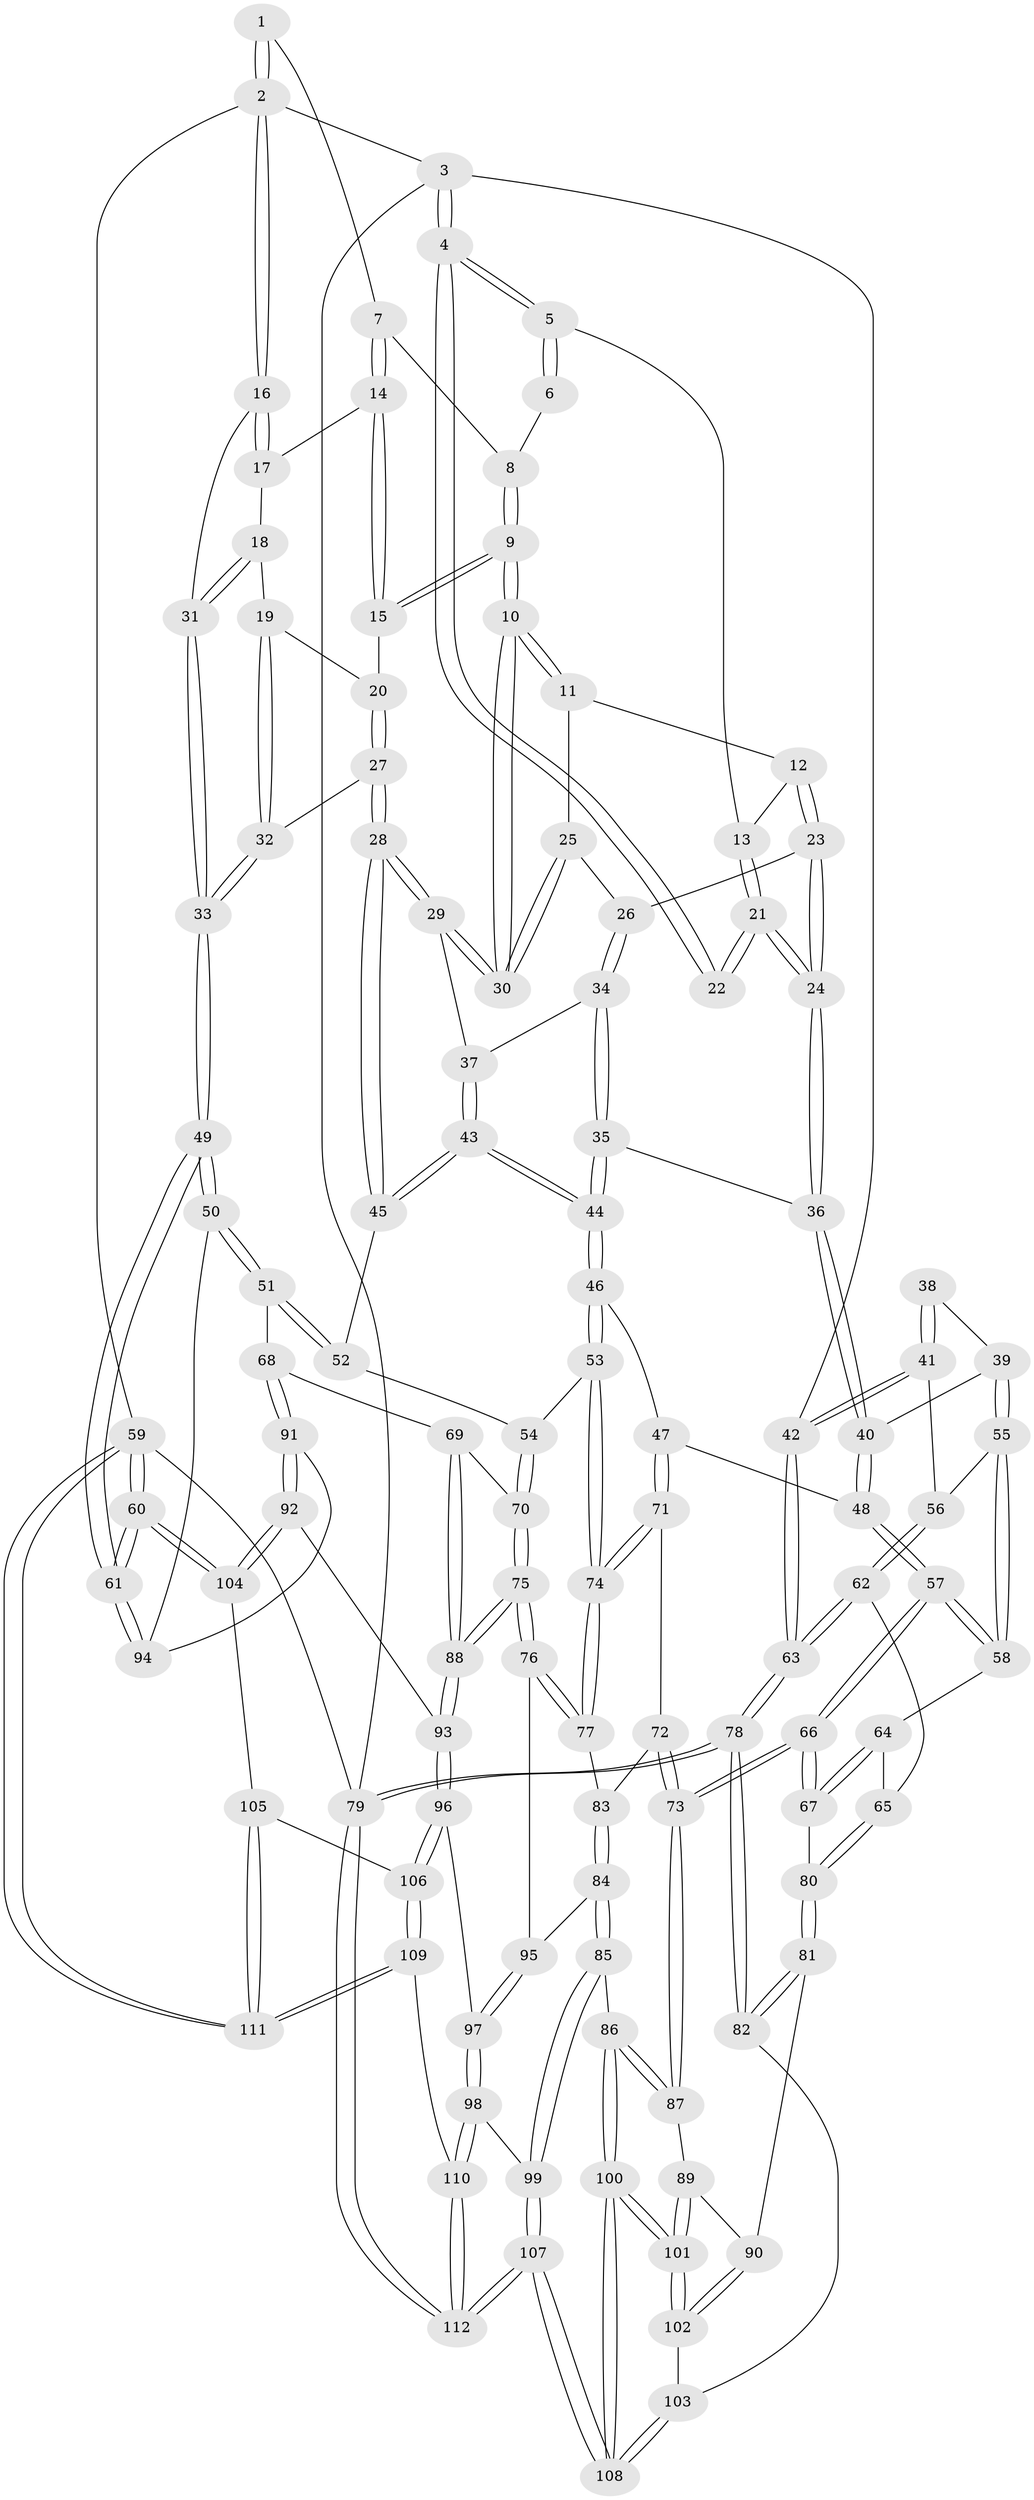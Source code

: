 // coarse degree distribution, {4: 0.44776119402985076, 5: 0.3283582089552239, 3: 0.1044776119402985, 6: 0.1044776119402985, 7: 0.014925373134328358}
// Generated by graph-tools (version 1.1) at 2025/42/03/06/25 10:42:27]
// undirected, 112 vertices, 277 edges
graph export_dot {
graph [start="1"]
  node [color=gray90,style=filled];
  1 [pos="+1+0"];
  2 [pos="+1+0"];
  3 [pos="+0+0"];
  4 [pos="+0+0"];
  5 [pos="+0.4665737061876925+0"];
  6 [pos="+0.6569907424420264+0"];
  7 [pos="+0.8758538314968456+0.08377811914584776"];
  8 [pos="+0.7505491145431382+0.021611149617028112"];
  9 [pos="+0.7641522856803226+0.1728622732952604"];
  10 [pos="+0.7584695900480182+0.1776238949721278"];
  11 [pos="+0.6116085118890607+0.1253472838132819"];
  12 [pos="+0.49916286216572775+0"];
  13 [pos="+0.46687715675102043+0"];
  14 [pos="+0.8806526252140058+0.11504691975860949"];
  15 [pos="+0.8399887541300463+0.16326006262761056"];
  16 [pos="+1+0.01223059036921042"];
  17 [pos="+0.9244891018985122+0.12192113140968887"];
  18 [pos="+0.9545359569178066+0.21834513607971312"];
  19 [pos="+0.929175334022695+0.2361064784658997"];
  20 [pos="+0.8721576858228427+0.20789917012887466"];
  21 [pos="+0.3648582858933847+0.2101987322153736"];
  22 [pos="+0.07456228748444528+0.147025989083968"];
  23 [pos="+0.5398166244133326+0.2148889076096554"];
  24 [pos="+0.3693965661160626+0.2399421121596341"];
  25 [pos="+0.6058462617506991+0.21710574380430012"];
  26 [pos="+0.5821206091567707+0.24251311843420664"];
  27 [pos="+0.8120051200823298+0.37308546593615843"];
  28 [pos="+0.7933232036851554+0.3758528703015163"];
  29 [pos="+0.7344642205691284+0.3049257305666955"];
  30 [pos="+0.732369100312232+0.2887096658689061"];
  31 [pos="+1+0.12763391094023183"];
  32 [pos="+0.9316153112338129+0.3804205738531433"];
  33 [pos="+1+0.5085287926386427"];
  34 [pos="+0.5508875005160859+0.3141991224111991"];
  35 [pos="+0.38802071726513854+0.3095174226831811"];
  36 [pos="+0.3738916152728726+0.30545919837350416"];
  37 [pos="+0.5886495810303172+0.3450069067528716"];
  38 [pos="+0.09652785887894078+0.23957291793360475"];
  39 [pos="+0.2751038859374553+0.3981026397060235"];
  40 [pos="+0.30588394711811473+0.39256676874925295"];
  41 [pos="+0.016077686857221097+0.43832704630476327"];
  42 [pos="+0+0.4526307008889101"];
  43 [pos="+0.5962909464892224+0.45564232177106717"];
  44 [pos="+0.5695162709810302+0.5042307348973285"];
  45 [pos="+0.7770000806311433+0.40916669189228433"];
  46 [pos="+0.5664148000398939+0.5250895340264818"];
  47 [pos="+0.44036217697967206+0.5543091785839857"];
  48 [pos="+0.3800311897723475+0.5337928491920028"];
  49 [pos="+1+0.5928137683747325"];
  50 [pos="+1+0.613286804336313"];
  51 [pos="+0.8632949709037151+0.6342120359450216"];
  52 [pos="+0.7761641617180604+0.44073195287396827"];
  53 [pos="+0.5841782294276366+0.5458882542351824"];
  54 [pos="+0.6774086998079001+0.5635949797738222"];
  55 [pos="+0.19756277822293067+0.45102280821104324"];
  56 [pos="+0.03243282199485448+0.445763312879686"];
  57 [pos="+0.2909438312372425+0.6630598934265655"];
  58 [pos="+0.1950472151633238+0.48472165363999264"];
  59 [pos="+1+1"];
  60 [pos="+1+1"];
  61 [pos="+1+0.8196922461858022"];
  62 [pos="+0.08403310974598825+0.6167922427760073"];
  63 [pos="+0+0.6924073127863605"];
  64 [pos="+0.18460687879008308+0.5146047762726524"];
  65 [pos="+0.10815641776480417+0.6292739458141503"];
  66 [pos="+0.27950148854405754+0.693478664991159"];
  67 [pos="+0.21958741353805383+0.6825898941769594"];
  68 [pos="+0.8493347681445694+0.6430706629769384"];
  69 [pos="+0.7865307502910879+0.6450304425779116"];
  70 [pos="+0.7094304328735754+0.595563721035057"];
  71 [pos="+0.4557956217190224+0.6596974687025979"];
  72 [pos="+0.43953504708415203+0.6860251459747166"];
  73 [pos="+0.30238046589165735+0.7329718882824072"];
  74 [pos="+0.5795391836862838+0.6916588627100904"];
  75 [pos="+0.6079401651446953+0.7197547711150047"];
  76 [pos="+0.5875946960143217+0.7085756774572578"];
  77 [pos="+0.5800832148814145+0.6929846684965801"];
  78 [pos="+0+0.8549961999907267"];
  79 [pos="+0+1"];
  80 [pos="+0.145032818543764+0.683475501757933"];
  81 [pos="+0.11232987560647939+0.7321939322354445"];
  82 [pos="+0+0.8358612234160594"];
  83 [pos="+0.45723547080541477+0.7195237828690547"];
  84 [pos="+0.47889575411265684+0.783220467881712"];
  85 [pos="+0.435236730382794+0.8521620975202797"];
  86 [pos="+0.40693685309476324+0.8489874246928059"];
  87 [pos="+0.3033369183608327+0.7394414181060893"];
  88 [pos="+0.6575795618189092+0.7585983816205316"];
  89 [pos="+0.2821127978656687+0.7662743934553348"];
  90 [pos="+0.181444233392293+0.8355621526761356"];
  91 [pos="+0.8228152054142639+0.810925057359676"];
  92 [pos="+0.8109513960329057+0.8301075392822264"];
  93 [pos="+0.6634181749037578+0.7810710885710399"];
  94 [pos="+0.8775706188419097+0.808486622429932"];
  95 [pos="+0.5362070149208432+0.7530800814242434"];
  96 [pos="+0.6297308959785431+0.8692874591393095"];
  97 [pos="+0.5792251893750837+0.8918040411554956"];
  98 [pos="+0.5255327620124227+0.925629975316635"];
  99 [pos="+0.4939327917824325+0.9051272322785618"];
  100 [pos="+0.25261706130602185+1"];
  101 [pos="+0.24495011078166073+0.999039513105377"];
  102 [pos="+0.16891157181992164+0.8700466433706677"];
  103 [pos="+0.029562635162460604+0.8666314253078514"];
  104 [pos="+0.8145994851455535+0.8608776430458882"];
  105 [pos="+0.7926704286023368+0.9072716275110408"];
  106 [pos="+0.7107358564480184+0.9392761346441242"];
  107 [pos="+0.24076069362871305+1"];
  108 [pos="+0.24054608523663826+1"];
  109 [pos="+0.6531771647312993+1"];
  110 [pos="+0.5600473270396268+1"];
  111 [pos="+1+1"];
  112 [pos="+0.2314202320715727+1"];
  1 -- 2;
  1 -- 2;
  1 -- 7;
  2 -- 3;
  2 -- 16;
  2 -- 16;
  2 -- 59;
  3 -- 4;
  3 -- 4;
  3 -- 42;
  3 -- 79;
  4 -- 5;
  4 -- 5;
  4 -- 22;
  4 -- 22;
  5 -- 6;
  5 -- 6;
  5 -- 13;
  6 -- 8;
  7 -- 8;
  7 -- 14;
  7 -- 14;
  8 -- 9;
  8 -- 9;
  9 -- 10;
  9 -- 10;
  9 -- 15;
  9 -- 15;
  10 -- 11;
  10 -- 11;
  10 -- 30;
  10 -- 30;
  11 -- 12;
  11 -- 25;
  12 -- 13;
  12 -- 23;
  12 -- 23;
  13 -- 21;
  13 -- 21;
  14 -- 15;
  14 -- 15;
  14 -- 17;
  15 -- 20;
  16 -- 17;
  16 -- 17;
  16 -- 31;
  17 -- 18;
  18 -- 19;
  18 -- 31;
  18 -- 31;
  19 -- 20;
  19 -- 32;
  19 -- 32;
  20 -- 27;
  20 -- 27;
  21 -- 22;
  21 -- 22;
  21 -- 24;
  21 -- 24;
  23 -- 24;
  23 -- 24;
  23 -- 26;
  24 -- 36;
  24 -- 36;
  25 -- 26;
  25 -- 30;
  25 -- 30;
  26 -- 34;
  26 -- 34;
  27 -- 28;
  27 -- 28;
  27 -- 32;
  28 -- 29;
  28 -- 29;
  28 -- 45;
  28 -- 45;
  29 -- 30;
  29 -- 30;
  29 -- 37;
  31 -- 33;
  31 -- 33;
  32 -- 33;
  32 -- 33;
  33 -- 49;
  33 -- 49;
  34 -- 35;
  34 -- 35;
  34 -- 37;
  35 -- 36;
  35 -- 44;
  35 -- 44;
  36 -- 40;
  36 -- 40;
  37 -- 43;
  37 -- 43;
  38 -- 39;
  38 -- 41;
  38 -- 41;
  39 -- 40;
  39 -- 55;
  39 -- 55;
  40 -- 48;
  40 -- 48;
  41 -- 42;
  41 -- 42;
  41 -- 56;
  42 -- 63;
  42 -- 63;
  43 -- 44;
  43 -- 44;
  43 -- 45;
  43 -- 45;
  44 -- 46;
  44 -- 46;
  45 -- 52;
  46 -- 47;
  46 -- 53;
  46 -- 53;
  47 -- 48;
  47 -- 71;
  47 -- 71;
  48 -- 57;
  48 -- 57;
  49 -- 50;
  49 -- 50;
  49 -- 61;
  49 -- 61;
  50 -- 51;
  50 -- 51;
  50 -- 94;
  51 -- 52;
  51 -- 52;
  51 -- 68;
  52 -- 54;
  53 -- 54;
  53 -- 74;
  53 -- 74;
  54 -- 70;
  54 -- 70;
  55 -- 56;
  55 -- 58;
  55 -- 58;
  56 -- 62;
  56 -- 62;
  57 -- 58;
  57 -- 58;
  57 -- 66;
  57 -- 66;
  58 -- 64;
  59 -- 60;
  59 -- 60;
  59 -- 111;
  59 -- 111;
  59 -- 79;
  60 -- 61;
  60 -- 61;
  60 -- 104;
  60 -- 104;
  61 -- 94;
  61 -- 94;
  62 -- 63;
  62 -- 63;
  62 -- 65;
  63 -- 78;
  63 -- 78;
  64 -- 65;
  64 -- 67;
  64 -- 67;
  65 -- 80;
  65 -- 80;
  66 -- 67;
  66 -- 67;
  66 -- 73;
  66 -- 73;
  67 -- 80;
  68 -- 69;
  68 -- 91;
  68 -- 91;
  69 -- 70;
  69 -- 88;
  69 -- 88;
  70 -- 75;
  70 -- 75;
  71 -- 72;
  71 -- 74;
  71 -- 74;
  72 -- 73;
  72 -- 73;
  72 -- 83;
  73 -- 87;
  73 -- 87;
  74 -- 77;
  74 -- 77;
  75 -- 76;
  75 -- 76;
  75 -- 88;
  75 -- 88;
  76 -- 77;
  76 -- 77;
  76 -- 95;
  77 -- 83;
  78 -- 79;
  78 -- 79;
  78 -- 82;
  78 -- 82;
  79 -- 112;
  79 -- 112;
  80 -- 81;
  80 -- 81;
  81 -- 82;
  81 -- 82;
  81 -- 90;
  82 -- 103;
  83 -- 84;
  83 -- 84;
  84 -- 85;
  84 -- 85;
  84 -- 95;
  85 -- 86;
  85 -- 99;
  85 -- 99;
  86 -- 87;
  86 -- 87;
  86 -- 100;
  86 -- 100;
  87 -- 89;
  88 -- 93;
  88 -- 93;
  89 -- 90;
  89 -- 101;
  89 -- 101;
  90 -- 102;
  90 -- 102;
  91 -- 92;
  91 -- 92;
  91 -- 94;
  92 -- 93;
  92 -- 104;
  92 -- 104;
  93 -- 96;
  93 -- 96;
  95 -- 97;
  95 -- 97;
  96 -- 97;
  96 -- 106;
  96 -- 106;
  97 -- 98;
  97 -- 98;
  98 -- 99;
  98 -- 110;
  98 -- 110;
  99 -- 107;
  99 -- 107;
  100 -- 101;
  100 -- 101;
  100 -- 108;
  100 -- 108;
  101 -- 102;
  101 -- 102;
  102 -- 103;
  103 -- 108;
  103 -- 108;
  104 -- 105;
  105 -- 106;
  105 -- 111;
  105 -- 111;
  106 -- 109;
  106 -- 109;
  107 -- 108;
  107 -- 108;
  107 -- 112;
  107 -- 112;
  109 -- 110;
  109 -- 111;
  109 -- 111;
  110 -- 112;
  110 -- 112;
}
